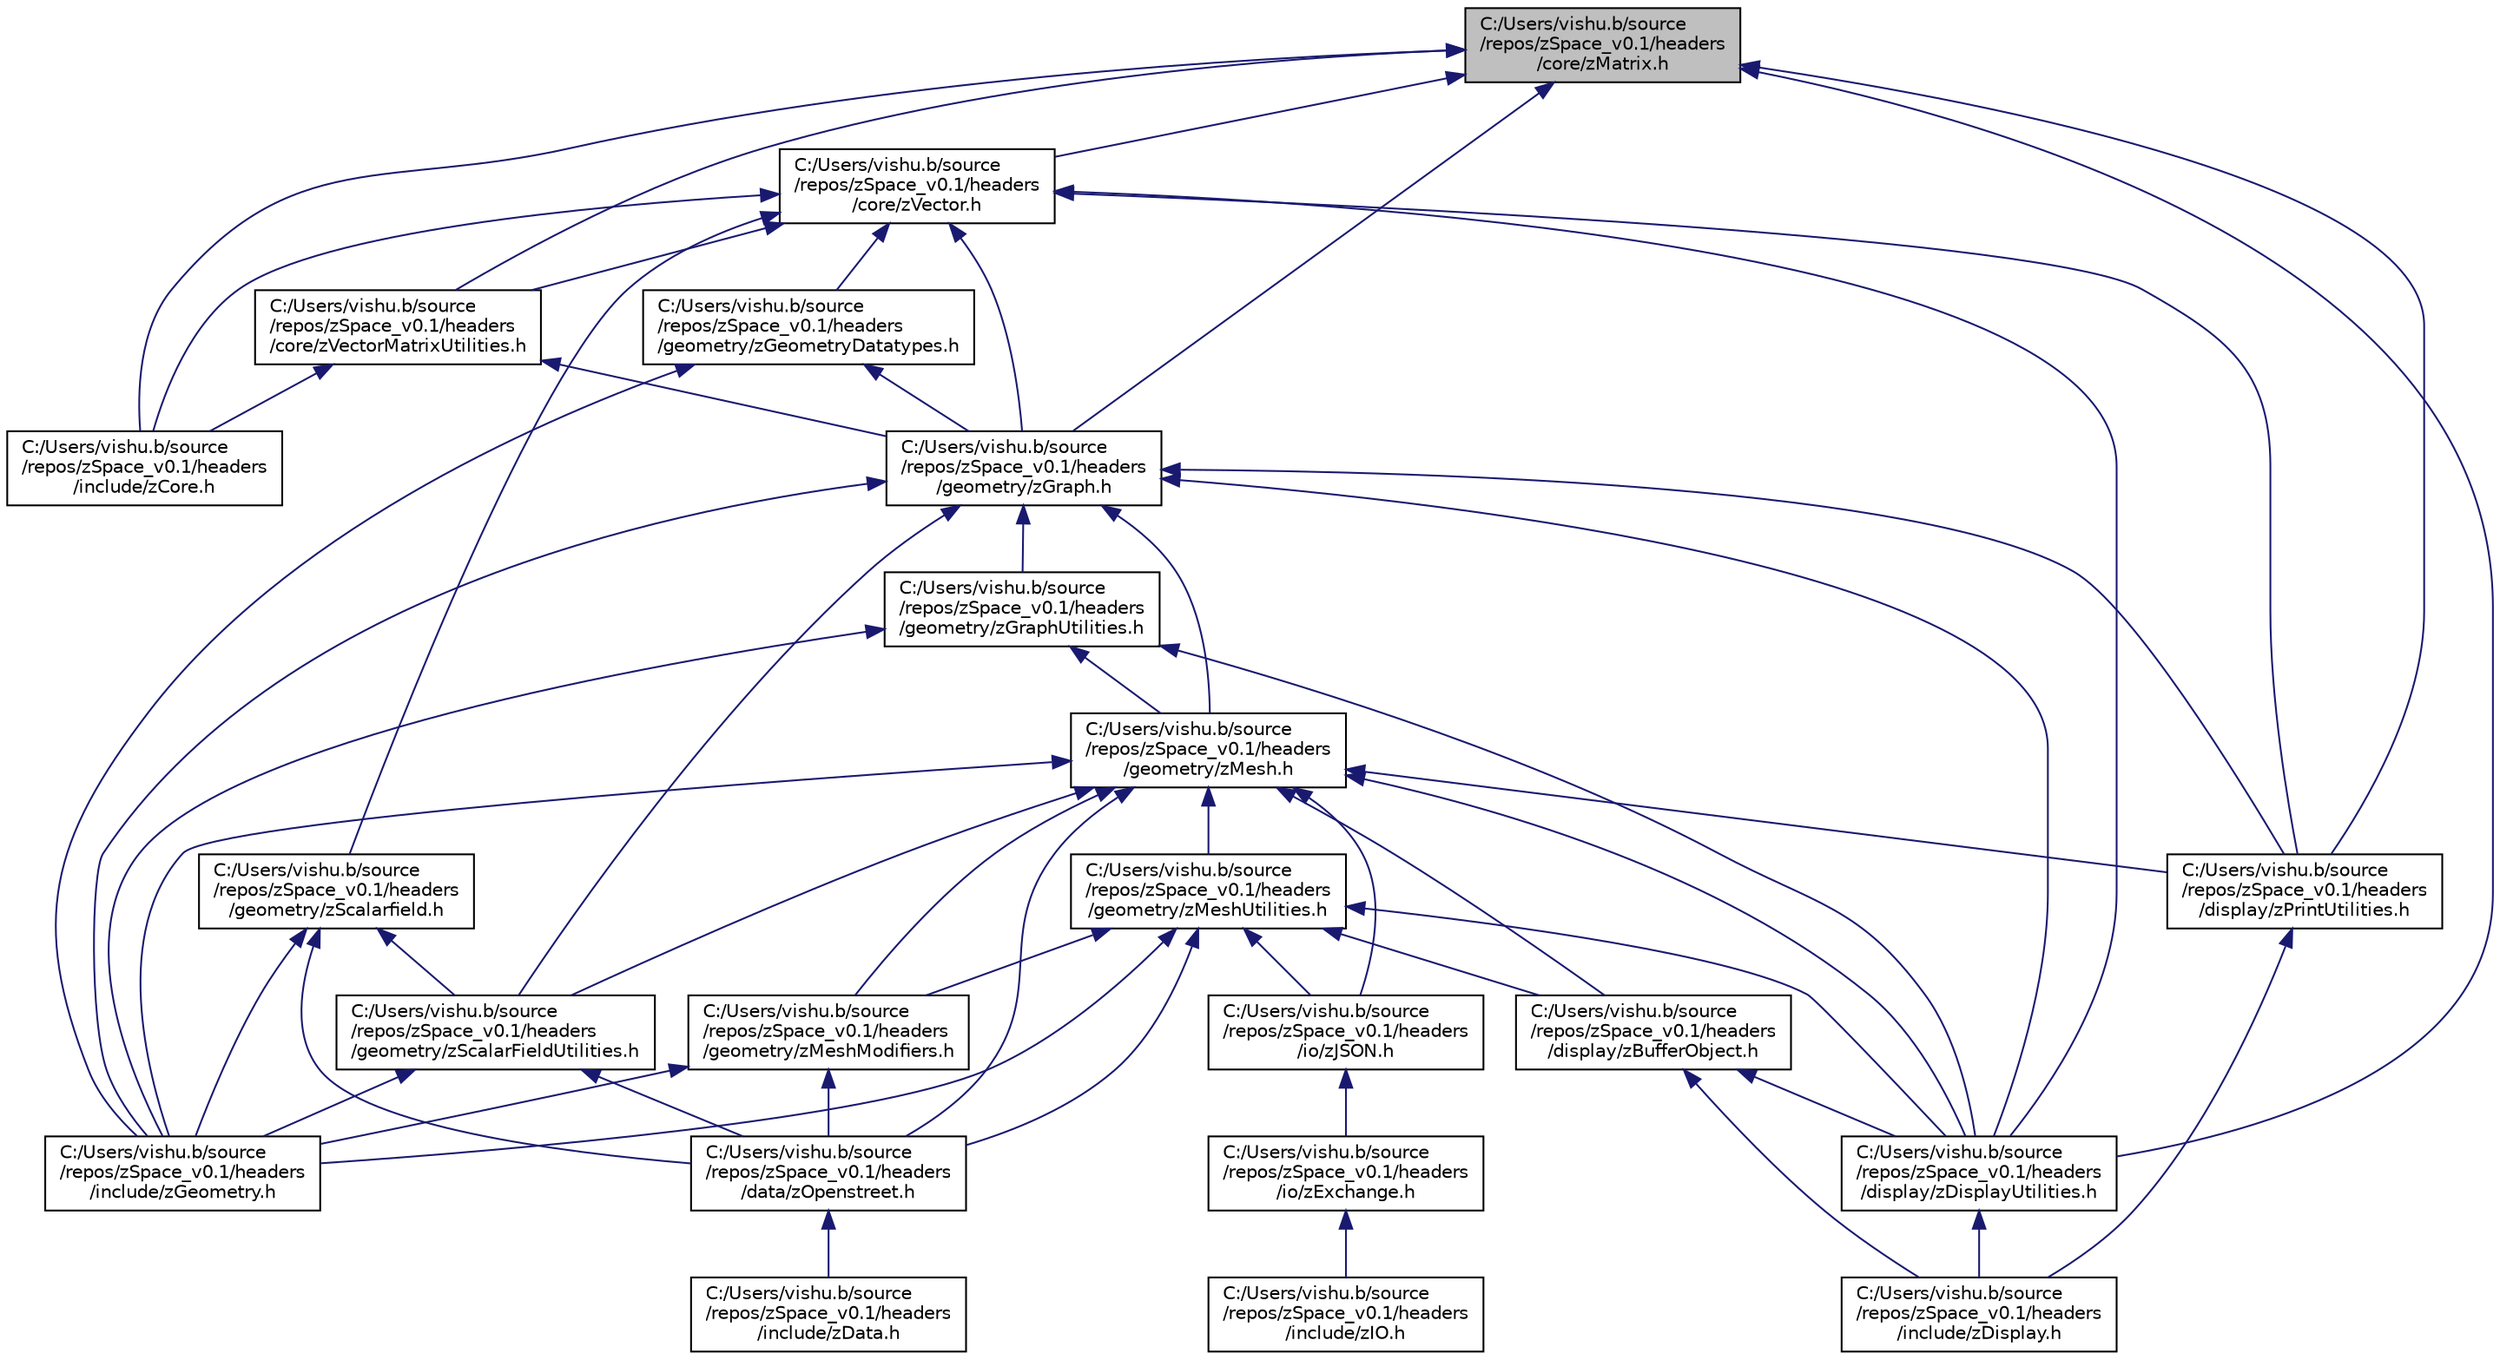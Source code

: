 digraph "C:/Users/vishu.b/source/repos/zSpace_v0.1/headers/core/zMatrix.h"
{
  edge [fontname="Helvetica",fontsize="10",labelfontname="Helvetica",labelfontsize="10"];
  node [fontname="Helvetica",fontsize="10",shape=record];
  Node3 [label="C:/Users/vishu.b/source\l/repos/zSpace_v0.1/headers\l/core/zMatrix.h",height=0.2,width=0.4,color="black", fillcolor="grey75", style="filled", fontcolor="black"];
  Node3 -> Node4 [dir="back",color="midnightblue",fontsize="10",style="solid",fontname="Helvetica"];
  Node4 [label="C:/Users/vishu.b/source\l/repos/zSpace_v0.1/headers\l/core/zVector.h",height=0.2,width=0.4,color="black", fillcolor="white", style="filled",URL="$z_vector_8h.html"];
  Node4 -> Node5 [dir="back",color="midnightblue",fontsize="10",style="solid",fontname="Helvetica"];
  Node5 [label="C:/Users/vishu.b/source\l/repos/zSpace_v0.1/headers\l/core/zVectorMatrixUtilities.h",height=0.2,width=0.4,color="black", fillcolor="white", style="filled",URL="$z_vector_matrix_utilities_8h.html"];
  Node5 -> Node6 [dir="back",color="midnightblue",fontsize="10",style="solid",fontname="Helvetica"];
  Node6 [label="C:/Users/vishu.b/source\l/repos/zSpace_v0.1/headers\l/geometry/zGraph.h",height=0.2,width=0.4,color="black", fillcolor="white", style="filled",URL="$z_graph_8h.html"];
  Node6 -> Node7 [dir="back",color="midnightblue",fontsize="10",style="solid",fontname="Helvetica"];
  Node7 [label="C:/Users/vishu.b/source\l/repos/zSpace_v0.1/headers\l/display/zDisplayUtilities.h",height=0.2,width=0.4,color="black", fillcolor="white", style="filled",URL="$z_display_utilities_8h.html"];
  Node7 -> Node8 [dir="back",color="midnightblue",fontsize="10",style="solid",fontname="Helvetica"];
  Node8 [label="C:/Users/vishu.b/source\l/repos/zSpace_v0.1/headers\l/include/zDisplay.h",height=0.2,width=0.4,color="black", fillcolor="white", style="filled",URL="$z_display_8h.html"];
  Node6 -> Node9 [dir="back",color="midnightblue",fontsize="10",style="solid",fontname="Helvetica"];
  Node9 [label="C:/Users/vishu.b/source\l/repos/zSpace_v0.1/headers\l/display/zPrintUtilities.h",height=0.2,width=0.4,color="black", fillcolor="white", style="filled",URL="$z_print_utilities_8h.html"];
  Node9 -> Node8 [dir="back",color="midnightblue",fontsize="10",style="solid",fontname="Helvetica"];
  Node6 -> Node10 [dir="back",color="midnightblue",fontsize="10",style="solid",fontname="Helvetica"];
  Node10 [label="C:/Users/vishu.b/source\l/repos/zSpace_v0.1/headers\l/geometry/zGraphUtilities.h",height=0.2,width=0.4,color="black", fillcolor="white", style="filled",URL="$z_graph_utilities_8h.html"];
  Node10 -> Node7 [dir="back",color="midnightblue",fontsize="10",style="solid",fontname="Helvetica"];
  Node10 -> Node11 [dir="back",color="midnightblue",fontsize="10",style="solid",fontname="Helvetica"];
  Node11 [label="C:/Users/vishu.b/source\l/repos/zSpace_v0.1/headers\l/geometry/zMesh.h",height=0.2,width=0.4,color="black", fillcolor="white", style="filled",URL="$z_mesh_8h.html"];
  Node11 -> Node12 [dir="back",color="midnightblue",fontsize="10",style="solid",fontname="Helvetica"];
  Node12 [label="C:/Users/vishu.b/source\l/repos/zSpace_v0.1/headers\l/data/zOpenstreet.h",height=0.2,width=0.4,color="black", fillcolor="white", style="filled",URL="$z_openstreet_8h.html"];
  Node12 -> Node13 [dir="back",color="midnightblue",fontsize="10",style="solid",fontname="Helvetica"];
  Node13 [label="C:/Users/vishu.b/source\l/repos/zSpace_v0.1/headers\l/include/zData.h",height=0.2,width=0.4,color="black", fillcolor="white", style="filled",URL="$z_data_8h.html"];
  Node11 -> Node14 [dir="back",color="midnightblue",fontsize="10",style="solid",fontname="Helvetica"];
  Node14 [label="C:/Users/vishu.b/source\l/repos/zSpace_v0.1/headers\l/display/zBufferObject.h",height=0.2,width=0.4,color="black", fillcolor="white", style="filled",URL="$z_buffer_object_8h.html"];
  Node14 -> Node7 [dir="back",color="midnightblue",fontsize="10",style="solid",fontname="Helvetica"];
  Node14 -> Node8 [dir="back",color="midnightblue",fontsize="10",style="solid",fontname="Helvetica"];
  Node11 -> Node7 [dir="back",color="midnightblue",fontsize="10",style="solid",fontname="Helvetica"];
  Node11 -> Node9 [dir="back",color="midnightblue",fontsize="10",style="solid",fontname="Helvetica"];
  Node11 -> Node15 [dir="back",color="midnightblue",fontsize="10",style="solid",fontname="Helvetica"];
  Node15 [label="C:/Users/vishu.b/source\l/repos/zSpace_v0.1/headers\l/geometry/zMeshModifiers.h",height=0.2,width=0.4,color="black", fillcolor="white", style="filled",URL="$z_mesh_modifiers_8h.html"];
  Node15 -> Node12 [dir="back",color="midnightblue",fontsize="10",style="solid",fontname="Helvetica"];
  Node15 -> Node16 [dir="back",color="midnightblue",fontsize="10",style="solid",fontname="Helvetica"];
  Node16 [label="C:/Users/vishu.b/source\l/repos/zSpace_v0.1/headers\l/include/zGeometry.h",height=0.2,width=0.4,color="black", fillcolor="white", style="filled",URL="$z_geometry_8h.html"];
  Node11 -> Node17 [dir="back",color="midnightblue",fontsize="10",style="solid",fontname="Helvetica"];
  Node17 [label="C:/Users/vishu.b/source\l/repos/zSpace_v0.1/headers\l/geometry/zMeshUtilities.h",height=0.2,width=0.4,color="black", fillcolor="white", style="filled",URL="$z_mesh_utilities_8h.html"];
  Node17 -> Node12 [dir="back",color="midnightblue",fontsize="10",style="solid",fontname="Helvetica"];
  Node17 -> Node14 [dir="back",color="midnightblue",fontsize="10",style="solid",fontname="Helvetica"];
  Node17 -> Node7 [dir="back",color="midnightblue",fontsize="10",style="solid",fontname="Helvetica"];
  Node17 -> Node15 [dir="back",color="midnightblue",fontsize="10",style="solid",fontname="Helvetica"];
  Node17 -> Node16 [dir="back",color="midnightblue",fontsize="10",style="solid",fontname="Helvetica"];
  Node17 -> Node18 [dir="back",color="midnightblue",fontsize="10",style="solid",fontname="Helvetica"];
  Node18 [label="C:/Users/vishu.b/source\l/repos/zSpace_v0.1/headers\l/io/zJSON.h",height=0.2,width=0.4,color="black", fillcolor="white", style="filled",URL="$z_j_s_o_n_8h.html"];
  Node18 -> Node19 [dir="back",color="midnightblue",fontsize="10",style="solid",fontname="Helvetica"];
  Node19 [label="C:/Users/vishu.b/source\l/repos/zSpace_v0.1/headers\l/io/zExchange.h",height=0.2,width=0.4,color="black", fillcolor="white", style="filled",URL="$z_exchange_8h.html"];
  Node19 -> Node20 [dir="back",color="midnightblue",fontsize="10",style="solid",fontname="Helvetica"];
  Node20 [label="C:/Users/vishu.b/source\l/repos/zSpace_v0.1/headers\l/include/zIO.h",height=0.2,width=0.4,color="black", fillcolor="white", style="filled",URL="$z_i_o_8h.html"];
  Node11 -> Node21 [dir="back",color="midnightblue",fontsize="10",style="solid",fontname="Helvetica"];
  Node21 [label="C:/Users/vishu.b/source\l/repos/zSpace_v0.1/headers\l/geometry/zScalarFieldUtilities.h",height=0.2,width=0.4,color="black", fillcolor="white", style="filled",URL="$z_scalar_field_utilities_8h.html"];
  Node21 -> Node12 [dir="back",color="midnightblue",fontsize="10",style="solid",fontname="Helvetica"];
  Node21 -> Node16 [dir="back",color="midnightblue",fontsize="10",style="solid",fontname="Helvetica"];
  Node11 -> Node16 [dir="back",color="midnightblue",fontsize="10",style="solid",fontname="Helvetica"];
  Node11 -> Node18 [dir="back",color="midnightblue",fontsize="10",style="solid",fontname="Helvetica"];
  Node10 -> Node16 [dir="back",color="midnightblue",fontsize="10",style="solid",fontname="Helvetica"];
  Node6 -> Node11 [dir="back",color="midnightblue",fontsize="10",style="solid",fontname="Helvetica"];
  Node6 -> Node21 [dir="back",color="midnightblue",fontsize="10",style="solid",fontname="Helvetica"];
  Node6 -> Node16 [dir="back",color="midnightblue",fontsize="10",style="solid",fontname="Helvetica"];
  Node5 -> Node22 [dir="back",color="midnightblue",fontsize="10",style="solid",fontname="Helvetica"];
  Node22 [label="C:/Users/vishu.b/source\l/repos/zSpace_v0.1/headers\l/include/zCore.h",height=0.2,width=0.4,color="black", fillcolor="white", style="filled",URL="$z_core_8h.html"];
  Node4 -> Node7 [dir="back",color="midnightblue",fontsize="10",style="solid",fontname="Helvetica"];
  Node4 -> Node9 [dir="back",color="midnightblue",fontsize="10",style="solid",fontname="Helvetica"];
  Node4 -> Node23 [dir="back",color="midnightblue",fontsize="10",style="solid",fontname="Helvetica"];
  Node23 [label="C:/Users/vishu.b/source\l/repos/zSpace_v0.1/headers\l/geometry/zGeometryDatatypes.h",height=0.2,width=0.4,color="black", fillcolor="white", style="filled",URL="$z_geometry_datatypes_8h.html"];
  Node23 -> Node6 [dir="back",color="midnightblue",fontsize="10",style="solid",fontname="Helvetica"];
  Node23 -> Node16 [dir="back",color="midnightblue",fontsize="10",style="solid",fontname="Helvetica"];
  Node4 -> Node6 [dir="back",color="midnightblue",fontsize="10",style="solid",fontname="Helvetica"];
  Node4 -> Node24 [dir="back",color="midnightblue",fontsize="10",style="solid",fontname="Helvetica"];
  Node24 [label="C:/Users/vishu.b/source\l/repos/zSpace_v0.1/headers\l/geometry/zScalarfield.h",height=0.2,width=0.4,color="black", fillcolor="white", style="filled",URL="$z_scalarfield_8h.html"];
  Node24 -> Node12 [dir="back",color="midnightblue",fontsize="10",style="solid",fontname="Helvetica"];
  Node24 -> Node21 [dir="back",color="midnightblue",fontsize="10",style="solid",fontname="Helvetica"];
  Node24 -> Node16 [dir="back",color="midnightblue",fontsize="10",style="solid",fontname="Helvetica"];
  Node4 -> Node22 [dir="back",color="midnightblue",fontsize="10",style="solid",fontname="Helvetica"];
  Node3 -> Node5 [dir="back",color="midnightblue",fontsize="10",style="solid",fontname="Helvetica"];
  Node3 -> Node7 [dir="back",color="midnightblue",fontsize="10",style="solid",fontname="Helvetica"];
  Node3 -> Node9 [dir="back",color="midnightblue",fontsize="10",style="solid",fontname="Helvetica"];
  Node3 -> Node6 [dir="back",color="midnightblue",fontsize="10",style="solid",fontname="Helvetica"];
  Node3 -> Node22 [dir="back",color="midnightblue",fontsize="10",style="solid",fontname="Helvetica"];
}
